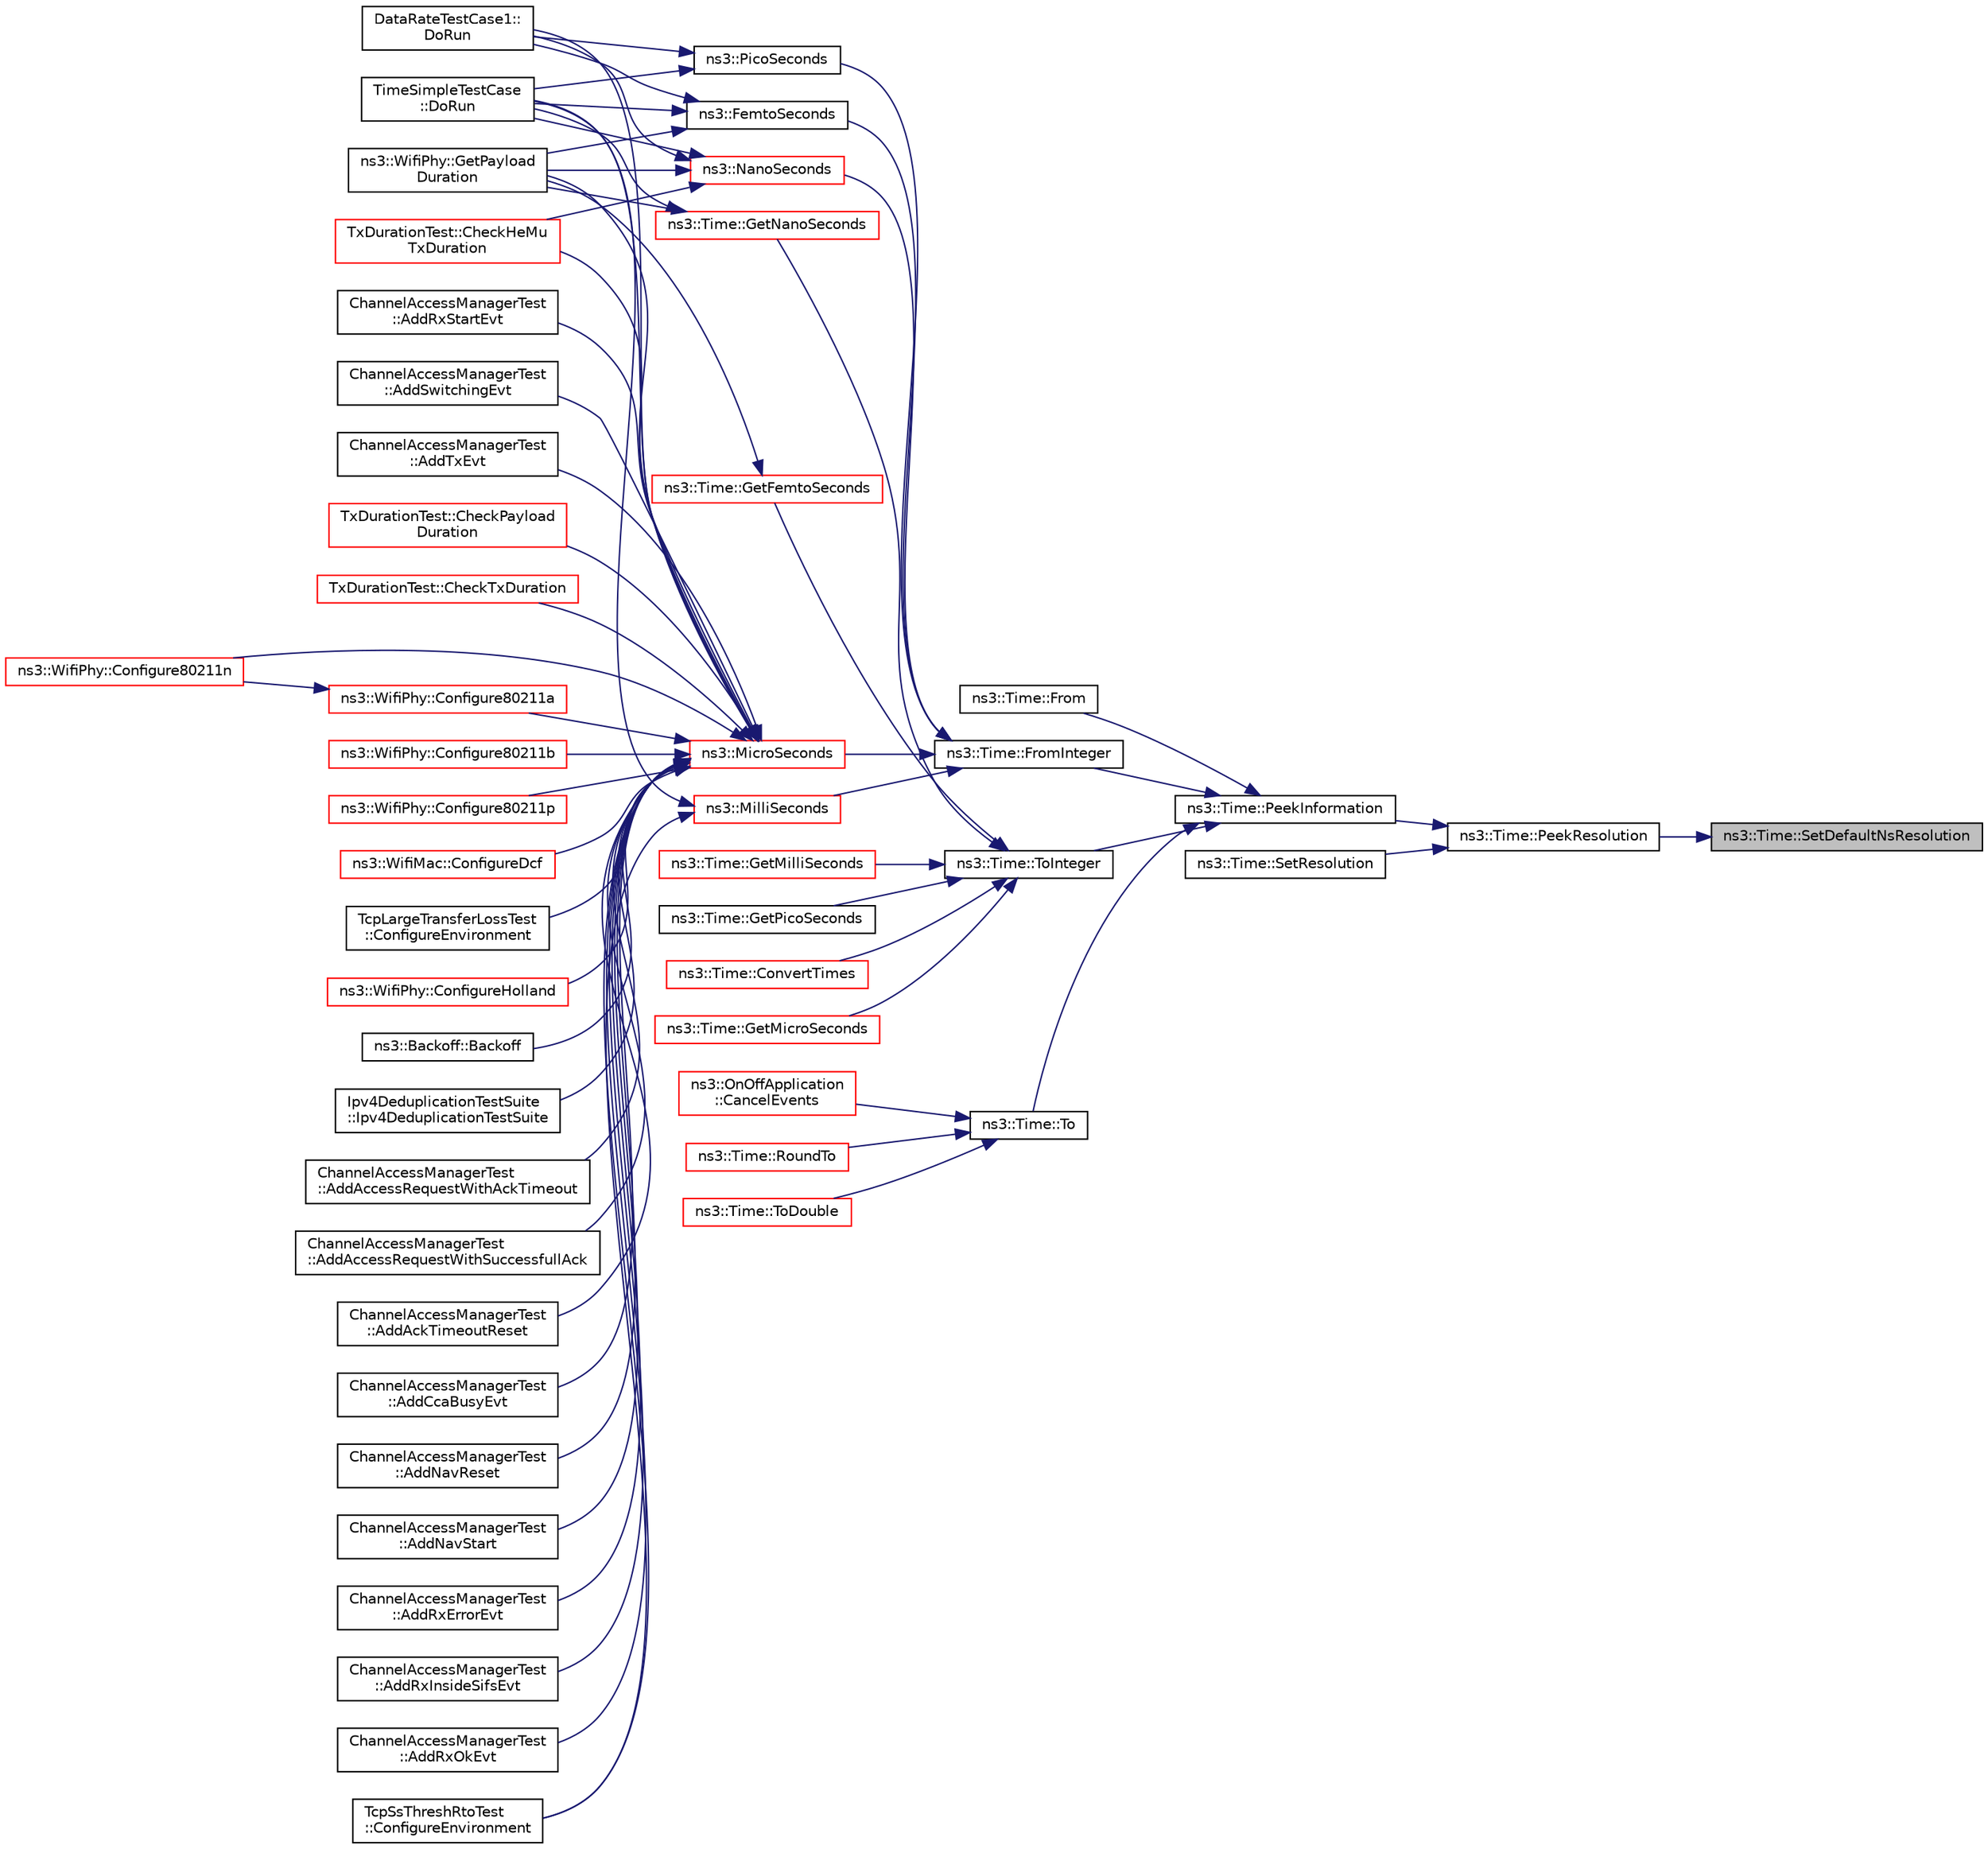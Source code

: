 digraph "ns3::Time::SetDefaultNsResolution"
{
 // LATEX_PDF_SIZE
  edge [fontname="Helvetica",fontsize="10",labelfontname="Helvetica",labelfontsize="10"];
  node [fontname="Helvetica",fontsize="10",shape=record];
  rankdir="RL";
  Node1 [label="ns3::Time::SetDefaultNsResolution",height=0.2,width=0.4,color="black", fillcolor="grey75", style="filled", fontcolor="black",tooltip="Set the default resolution."];
  Node1 -> Node2 [dir="back",color="midnightblue",fontsize="10",style="solid",fontname="Helvetica"];
  Node2 [label="ns3::Time::PeekResolution",height=0.2,width=0.4,color="black", fillcolor="white", style="filled",URL="$classns3_1_1_time.html#a963e53522278fcbdf1ab9f7adbd0f5d6",tooltip="Get the current Resolution."];
  Node2 -> Node3 [dir="back",color="midnightblue",fontsize="10",style="solid",fontname="Helvetica"];
  Node3 [label="ns3::Time::PeekInformation",height=0.2,width=0.4,color="black", fillcolor="white", style="filled",URL="$classns3_1_1_time.html#a0b023c55c20582aa7c1781aacf128034",tooltip="Get the Information record for timeUnit for the current Resolution."];
  Node3 -> Node4 [dir="back",color="midnightblue",fontsize="10",style="solid",fontname="Helvetica"];
  Node4 [label="ns3::Time::From",height=0.2,width=0.4,color="black", fillcolor="white", style="filled",URL="$classns3_1_1_time.html#a132d87a88dbff816f6aeea2d7244c3ae",tooltip="Create a Time equal to value in unit unit."];
  Node3 -> Node5 [dir="back",color="midnightblue",fontsize="10",style="solid",fontname="Helvetica"];
  Node5 [label="ns3::Time::FromInteger",height=0.2,width=0.4,color="black", fillcolor="white", style="filled",URL="$classns3_1_1_time.html#a3e742c67b2764e75ff95f9b754d43fe9",tooltip="Create a Time equal to value in unit unit."];
  Node5 -> Node6 [dir="back",color="midnightblue",fontsize="10",style="solid",fontname="Helvetica"];
  Node6 [label="ns3::FemtoSeconds",height=0.2,width=0.4,color="black", fillcolor="white", style="filled",URL="$group__timecivil.html#ga7df0af9e3ea0a71baeba0fbde1c54943",tooltip="Construct a Time in the indicated unit."];
  Node6 -> Node7 [dir="back",color="midnightblue",fontsize="10",style="solid",fontname="Helvetica"];
  Node7 [label="TimeSimpleTestCase\l::DoRun",height=0.2,width=0.4,color="black", fillcolor="white", style="filled",URL="$class_time_simple_test_case.html#a4420daddc0f37503638626397ec83f41",tooltip="Runs the Simple Time test case."];
  Node6 -> Node8 [dir="back",color="midnightblue",fontsize="10",style="solid",fontname="Helvetica"];
  Node8 [label="DataRateTestCase1::\lDoRun",height=0.2,width=0.4,color="black", fillcolor="white", style="filled",URL="$class_data_rate_test_case1.html#a29a3b879b26297f9f1474f16e94908f2",tooltip="Implementation to actually run this TestCase."];
  Node6 -> Node9 [dir="back",color="midnightblue",fontsize="10",style="solid",fontname="Helvetica"];
  Node9 [label="ns3::WifiPhy::GetPayload\lDuration",height=0.2,width=0.4,color="black", fillcolor="white", style="filled",URL="$classns3_1_1_wifi_phy.html#a7e72152289274c390430fa6e52e99acf",tooltip=" "];
  Node5 -> Node10 [dir="back",color="midnightblue",fontsize="10",style="solid",fontname="Helvetica"];
  Node10 [label="ns3::MicroSeconds",height=0.2,width=0.4,color="red", fillcolor="white", style="filled",URL="$group__timecivil.html#ga17465a639c8d1464e76538afdd78a9f0",tooltip="Construct a Time in the indicated unit."];
  Node10 -> Node11 [dir="back",color="midnightblue",fontsize="10",style="solid",fontname="Helvetica"];
  Node11 [label="ns3::Backoff::Backoff",height=0.2,width=0.4,color="black", fillcolor="white", style="filled",URL="$classns3_1_1_backoff.html#af39e9ddd21741927e45ff346b2fdb464",tooltip=" "];
  Node10 -> Node12 [dir="back",color="midnightblue",fontsize="10",style="solid",fontname="Helvetica"];
  Node12 [label="Ipv4DeduplicationTestSuite\l::Ipv4DeduplicationTestSuite",height=0.2,width=0.4,color="black", fillcolor="white", style="filled",URL="$class_ipv4_deduplication_test_suite.html#a6aa8666abcbc004f08009b7e9fc9963a",tooltip=" "];
  Node10 -> Node13 [dir="back",color="midnightblue",fontsize="10",style="solid",fontname="Helvetica"];
  Node13 [label="ChannelAccessManagerTest\l::AddAccessRequestWithAckTimeout",height=0.2,width=0.4,color="black", fillcolor="white", style="filled",URL="$class_channel_access_manager_test.html#a402941680f349b5d3eb39dc2c8e95ff9",tooltip="Add access request with Ack timeout."];
  Node10 -> Node14 [dir="back",color="midnightblue",fontsize="10",style="solid",fontname="Helvetica"];
  Node14 [label="ChannelAccessManagerTest\l::AddAccessRequestWithSuccessfullAck",height=0.2,width=0.4,color="black", fillcolor="white", style="filled",URL="$class_channel_access_manager_test.html#aa94312637e16f0dc96e66fb2054707d3",tooltip="Add access request with successful ack."];
  Node10 -> Node15 [dir="back",color="midnightblue",fontsize="10",style="solid",fontname="Helvetica"];
  Node15 [label="ChannelAccessManagerTest\l::AddAckTimeoutReset",height=0.2,width=0.4,color="black", fillcolor="white", style="filled",URL="$class_channel_access_manager_test.html#a04548ff433026de63babe1700ea8ae8b",tooltip="Add Ack timeout reset function."];
  Node10 -> Node16 [dir="back",color="midnightblue",fontsize="10",style="solid",fontname="Helvetica"];
  Node16 [label="ChannelAccessManagerTest\l::AddCcaBusyEvt",height=0.2,width=0.4,color="black", fillcolor="white", style="filled",URL="$class_channel_access_manager_test.html#ac6a83fde9f852471ae67580df5635a37",tooltip="Add CCA busy event function."];
  Node10 -> Node17 [dir="back",color="midnightblue",fontsize="10",style="solid",fontname="Helvetica"];
  Node17 [label="ChannelAccessManagerTest\l::AddNavReset",height=0.2,width=0.4,color="black", fillcolor="white", style="filled",URL="$class_channel_access_manager_test.html#ae8a604feffb9eab702d246db5d9aa4b5",tooltip="Add NAV reset function."];
  Node10 -> Node18 [dir="back",color="midnightblue",fontsize="10",style="solid",fontname="Helvetica"];
  Node18 [label="ChannelAccessManagerTest\l::AddNavStart",height=0.2,width=0.4,color="black", fillcolor="white", style="filled",URL="$class_channel_access_manager_test.html#accbb95a947cbf87143b94e7605bf23c8",tooltip="Add NAV start function."];
  Node10 -> Node19 [dir="back",color="midnightblue",fontsize="10",style="solid",fontname="Helvetica"];
  Node19 [label="ChannelAccessManagerTest\l::AddRxErrorEvt",height=0.2,width=0.4,color="black", fillcolor="white", style="filled",URL="$class_channel_access_manager_test.html#a9ea82a070c9c7c29222315ccd87d38af",tooltip="Add receive error event function for error at end of frame."];
  Node10 -> Node20 [dir="back",color="midnightblue",fontsize="10",style="solid",fontname="Helvetica"];
  Node20 [label="ChannelAccessManagerTest\l::AddRxInsideSifsEvt",height=0.2,width=0.4,color="black", fillcolor="white", style="filled",URL="$class_channel_access_manager_test.html#ad66cc8e441b4e910dd1fbbebb03a7200",tooltip="Add receive inside SIFS event function."];
  Node10 -> Node21 [dir="back",color="midnightblue",fontsize="10",style="solid",fontname="Helvetica"];
  Node21 [label="ChannelAccessManagerTest\l::AddRxOkEvt",height=0.2,width=0.4,color="black", fillcolor="white", style="filled",URL="$class_channel_access_manager_test.html#a0822019536ced6b935c14eb4d8fdaef1",tooltip="Add receive OK event function."];
  Node10 -> Node22 [dir="back",color="midnightblue",fontsize="10",style="solid",fontname="Helvetica"];
  Node22 [label="ChannelAccessManagerTest\l::AddRxStartEvt",height=0.2,width=0.4,color="black", fillcolor="white", style="filled",URL="$class_channel_access_manager_test.html#a091466685990a146229821575f2dcef2",tooltip="Add receive start event function."];
  Node10 -> Node23 [dir="back",color="midnightblue",fontsize="10",style="solid",fontname="Helvetica"];
  Node23 [label="ChannelAccessManagerTest\l::AddSwitchingEvt",height=0.2,width=0.4,color="black", fillcolor="white", style="filled",URL="$class_channel_access_manager_test.html#a93cd682d0bb3061cca59efcca8039fb1",tooltip="Add switching event function."];
  Node10 -> Node24 [dir="back",color="midnightblue",fontsize="10",style="solid",fontname="Helvetica"];
  Node24 [label="ChannelAccessManagerTest\l::AddTxEvt",height=0.2,width=0.4,color="black", fillcolor="white", style="filled",URL="$class_channel_access_manager_test.html#aeb2cfa23341ce4ef21e1b5dbe613e5d7",tooltip="Add transmit event function."];
  Node10 -> Node25 [dir="back",color="midnightblue",fontsize="10",style="solid",fontname="Helvetica"];
  Node25 [label="TxDurationTest::CheckHeMu\lTxDuration",height=0.2,width=0.4,color="red", fillcolor="white", style="filled",URL="$class_tx_duration_test.html#aa0304b79f39966f80588360632659222",tooltip="Check if the overall Tx duration returned by WifiPhy for a HE MU PPDU corresponds to a known value."];
  Node10 -> Node27 [dir="back",color="midnightblue",fontsize="10",style="solid",fontname="Helvetica"];
  Node27 [label="TxDurationTest::CheckPayload\lDuration",height=0.2,width=0.4,color="red", fillcolor="white", style="filled",URL="$class_tx_duration_test.html#a8666c54033e392b15feb1d2aa78bd1c7",tooltip="Check if the payload tx duration returned by InterferenceHelper corresponds to a known value of the p..."];
  Node10 -> Node28 [dir="back",color="midnightblue",fontsize="10",style="solid",fontname="Helvetica"];
  Node28 [label="TxDurationTest::CheckTxDuration",height=0.2,width=0.4,color="red", fillcolor="white", style="filled",URL="$class_tx_duration_test.html#a86485ba9721aa086d5a487588b856b8a",tooltip="Check if the overall tx duration returned by InterferenceHelper corresponds to a known value of the p..."];
  Node10 -> Node29 [dir="back",color="midnightblue",fontsize="10",style="solid",fontname="Helvetica"];
  Node29 [label="ns3::WifiPhy::Configure80211a",height=0.2,width=0.4,color="red", fillcolor="white", style="filled",URL="$classns3_1_1_wifi_phy.html#a3f4c48226fee10de85a17e6ce62af0f3",tooltip="Configure WifiPhy with appropriate channel frequency and supported rates for 802.11a standard."];
  Node29 -> Node30 [dir="back",color="midnightblue",fontsize="10",style="solid",fontname="Helvetica"];
  Node30 [label="ns3::WifiPhy::Configure80211n",height=0.2,width=0.4,color="red", fillcolor="white", style="filled",URL="$classns3_1_1_wifi_phy.html#ac4cf51f397334a060632d690675446e6",tooltip="Configure WifiPhy with appropriate channel frequency and supported rates for 802.11n standard."];
  Node10 -> Node52 [dir="back",color="midnightblue",fontsize="10",style="solid",fontname="Helvetica"];
  Node52 [label="ns3::WifiPhy::Configure80211b",height=0.2,width=0.4,color="red", fillcolor="white", style="filled",URL="$classns3_1_1_wifi_phy.html#a6d06ede65c6956ad9c414a00587279d7",tooltip="Configure WifiPhy with appropriate channel frequency and supported rates for 802.11b standard."];
  Node10 -> Node30 [dir="back",color="midnightblue",fontsize="10",style="solid",fontname="Helvetica"];
  Node10 -> Node54 [dir="back",color="midnightblue",fontsize="10",style="solid",fontname="Helvetica"];
  Node54 [label="ns3::WifiPhy::Configure80211p",height=0.2,width=0.4,color="red", fillcolor="white", style="filled",URL="$classns3_1_1_wifi_phy.html#a600da251aeb770f71765351e803b0f2f",tooltip="Configure WifiPhy with appropriate channel frequency and supported rates for 802.11p standard."];
  Node10 -> Node55 [dir="back",color="midnightblue",fontsize="10",style="solid",fontname="Helvetica"];
  Node55 [label="ns3::WifiMac::ConfigureDcf",height=0.2,width=0.4,color="red", fillcolor="white", style="filled",URL="$classns3_1_1_wifi_mac.html#a57f06517a8097efc7b0314088450b84a",tooltip=" "];
  Node10 -> Node71 [dir="back",color="midnightblue",fontsize="10",style="solid",fontname="Helvetica"];
  Node71 [label="TcpSsThreshRtoTest\l::ConfigureEnvironment",height=0.2,width=0.4,color="black", fillcolor="white", style="filled",URL="$class_tcp_ss_thresh_rto_test.html#a79aa5295f87e9ff35b20d65f82ea9ad3",tooltip="Change the configuration of the environment."];
  Node10 -> Node72 [dir="back",color="midnightblue",fontsize="10",style="solid",fontname="Helvetica"];
  Node72 [label="TcpLargeTransferLossTest\l::ConfigureEnvironment",height=0.2,width=0.4,color="black", fillcolor="white", style="filled",URL="$class_tcp_large_transfer_loss_test.html#a10b83e7ea9a18f7638db0ec7363443ac",tooltip="Change the configuration of the environment."];
  Node10 -> Node73 [dir="back",color="midnightblue",fontsize="10",style="solid",fontname="Helvetica"];
  Node73 [label="ns3::WifiPhy::ConfigureHolland",height=0.2,width=0.4,color="red", fillcolor="white", style="filled",URL="$classns3_1_1_wifi_phy.html#aba0f3d79d7fe9be1485a3d87a8923cdd",tooltip="Configure WifiPhy with appropriate channel frequency and supported rates for Holland."];
  Node10 -> Node7 [dir="back",color="midnightblue",fontsize="10",style="solid",fontname="Helvetica"];
  Node10 -> Node8 [dir="back",color="midnightblue",fontsize="10",style="solid",fontname="Helvetica"];
  Node10 -> Node9 [dir="back",color="midnightblue",fontsize="10",style="solid",fontname="Helvetica"];
  Node5 -> Node268 [dir="back",color="midnightblue",fontsize="10",style="solid",fontname="Helvetica"];
  Node268 [label="ns3::MilliSeconds",height=0.2,width=0.4,color="red", fillcolor="white", style="filled",URL="$group__timecivil.html#gaf26127cf4571146b83a92ee18679c7a9",tooltip="Construct a Time in the indicated unit."];
  Node268 -> Node71 [dir="back",color="midnightblue",fontsize="10",style="solid",fontname="Helvetica"];
  Node268 -> Node7 [dir="back",color="midnightblue",fontsize="10",style="solid",fontname="Helvetica"];
  Node5 -> Node574 [dir="back",color="midnightblue",fontsize="10",style="solid",fontname="Helvetica"];
  Node574 [label="ns3::NanoSeconds",height=0.2,width=0.4,color="red", fillcolor="white", style="filled",URL="$group__timecivil.html#ga281d64bcb4dad96267d83c7688ec433f",tooltip="Construct a Time in the indicated unit."];
  Node574 -> Node25 [dir="back",color="midnightblue",fontsize="10",style="solid",fontname="Helvetica"];
  Node574 -> Node7 [dir="back",color="midnightblue",fontsize="10",style="solid",fontname="Helvetica"];
  Node574 -> Node8 [dir="back",color="midnightblue",fontsize="10",style="solid",fontname="Helvetica"];
  Node574 -> Node9 [dir="back",color="midnightblue",fontsize="10",style="solid",fontname="Helvetica"];
  Node5 -> Node608 [dir="back",color="midnightblue",fontsize="10",style="solid",fontname="Helvetica"];
  Node608 [label="ns3::PicoSeconds",height=0.2,width=0.4,color="black", fillcolor="white", style="filled",URL="$group__timecivil.html#ga76fd2414c43c694447c6e290954c9f3a",tooltip="Construct a Time in the indicated unit."];
  Node608 -> Node7 [dir="back",color="midnightblue",fontsize="10",style="solid",fontname="Helvetica"];
  Node608 -> Node8 [dir="back",color="midnightblue",fontsize="10",style="solid",fontname="Helvetica"];
  Node3 -> Node609 [dir="back",color="midnightblue",fontsize="10",style="solid",fontname="Helvetica"];
  Node609 [label="ns3::Time::To",height=0.2,width=0.4,color="black", fillcolor="white", style="filled",URL="$classns3_1_1_time.html#a0d851a1d99e3bc29625cc91cbf15e039",tooltip="Get the Time value expressed in a particular unit."];
  Node609 -> Node610 [dir="back",color="midnightblue",fontsize="10",style="solid",fontname="Helvetica"];
  Node610 [label="ns3::OnOffApplication\l::CancelEvents",height=0.2,width=0.4,color="red", fillcolor="white", style="filled",URL="$classns3_1_1_on_off_application.html#afb253c6f54b73e7ca4599ad5541bce5c",tooltip="Cancel all pending events."];
  Node609 -> Node620 [dir="back",color="midnightblue",fontsize="10",style="solid",fontname="Helvetica"];
  Node620 [label="ns3::Time::RoundTo",height=0.2,width=0.4,color="red", fillcolor="white", style="filled",URL="$classns3_1_1_time.html#a203a63101bb3c2b31ca4692b0b1cdd50",tooltip="Round a Time to a specific unit."];
  Node609 -> Node625 [dir="back",color="midnightblue",fontsize="10",style="solid",fontname="Helvetica"];
  Node625 [label="ns3::Time::ToDouble",height=0.2,width=0.4,color="red", fillcolor="white", style="filled",URL="$classns3_1_1_time.html#a1f1f3acb86e4ed17643ef4a9ed1564fe",tooltip="Get the Time value expressed in a particular unit."];
  Node3 -> Node1140 [dir="back",color="midnightblue",fontsize="10",style="solid",fontname="Helvetica"];
  Node1140 [label="ns3::Time::ToInteger",height=0.2,width=0.4,color="black", fillcolor="white", style="filled",URL="$classns3_1_1_time.html#a4bd2d3c8a919e4b57e60692b53db4a61",tooltip="Get the Time value expressed in a particular unit."];
  Node1140 -> Node1141 [dir="back",color="midnightblue",fontsize="10",style="solid",fontname="Helvetica"];
  Node1141 [label="ns3::Time::ConvertTimes",height=0.2,width=0.4,color="red", fillcolor="white", style="filled",URL="$classns3_1_1_time.html#ab9aa5b31389ff3d227e0eaf89250d787",tooltip="Convert existing Times to the new unit."];
  Node1140 -> Node1143 [dir="back",color="midnightblue",fontsize="10",style="solid",fontname="Helvetica"];
  Node1143 [label="ns3::Time::GetFemtoSeconds",height=0.2,width=0.4,color="red", fillcolor="white", style="filled",URL="$classns3_1_1_time.html#a039463ff53f188d3e18f955602cb7045",tooltip="Get an approximation of the time stored in this instance in the indicated unit."];
  Node1143 -> Node9 [dir="back",color="midnightblue",fontsize="10",style="solid",fontname="Helvetica"];
  Node1140 -> Node1146 [dir="back",color="midnightblue",fontsize="10",style="solid",fontname="Helvetica"];
  Node1146 [label="ns3::Time::GetMicroSeconds",height=0.2,width=0.4,color="red", fillcolor="white", style="filled",URL="$classns3_1_1_time.html#a0b012c8e774fc7b96cad91a05c8e0122",tooltip="Get an approximation of the time stored in this instance in the indicated unit."];
  Node1140 -> Node1188 [dir="back",color="midnightblue",fontsize="10",style="solid",fontname="Helvetica"];
  Node1188 [label="ns3::Time::GetMilliSeconds",height=0.2,width=0.4,color="red", fillcolor="white", style="filled",URL="$classns3_1_1_time.html#ad012aa15ec441ad811a09954f95e4a8d",tooltip="Get an approximation of the time stored in this instance in the indicated unit."];
  Node1140 -> Node1265 [dir="back",color="midnightblue",fontsize="10",style="solid",fontname="Helvetica"];
  Node1265 [label="ns3::Time::GetNanoSeconds",height=0.2,width=0.4,color="red", fillcolor="white", style="filled",URL="$classns3_1_1_time.html#aff67d7a8139243a066d5292595caa966",tooltip="Get an approximation of the time stored in this instance in the indicated unit."];
  Node1265 -> Node7 [dir="back",color="midnightblue",fontsize="10",style="solid",fontname="Helvetica"];
  Node1265 -> Node9 [dir="back",color="midnightblue",fontsize="10",style="solid",fontname="Helvetica"];
  Node1140 -> Node1293 [dir="back",color="midnightblue",fontsize="10",style="solid",fontname="Helvetica"];
  Node1293 [label="ns3::Time::GetPicoSeconds",height=0.2,width=0.4,color="black", fillcolor="white", style="filled",URL="$classns3_1_1_time.html#afca0bd705788a3cb4386a0b200e1b037",tooltip="Get an approximation of the time stored in this instance in the indicated unit."];
  Node2 -> Node1294 [dir="back",color="midnightblue",fontsize="10",style="solid",fontname="Helvetica"];
  Node1294 [label="ns3::Time::SetResolution",height=0.2,width=0.4,color="black", fillcolor="white", style="filled",URL="$classns3_1_1_time.html#ac89165ba7715b66017a49c718f4aef09",tooltip=" "];
}
